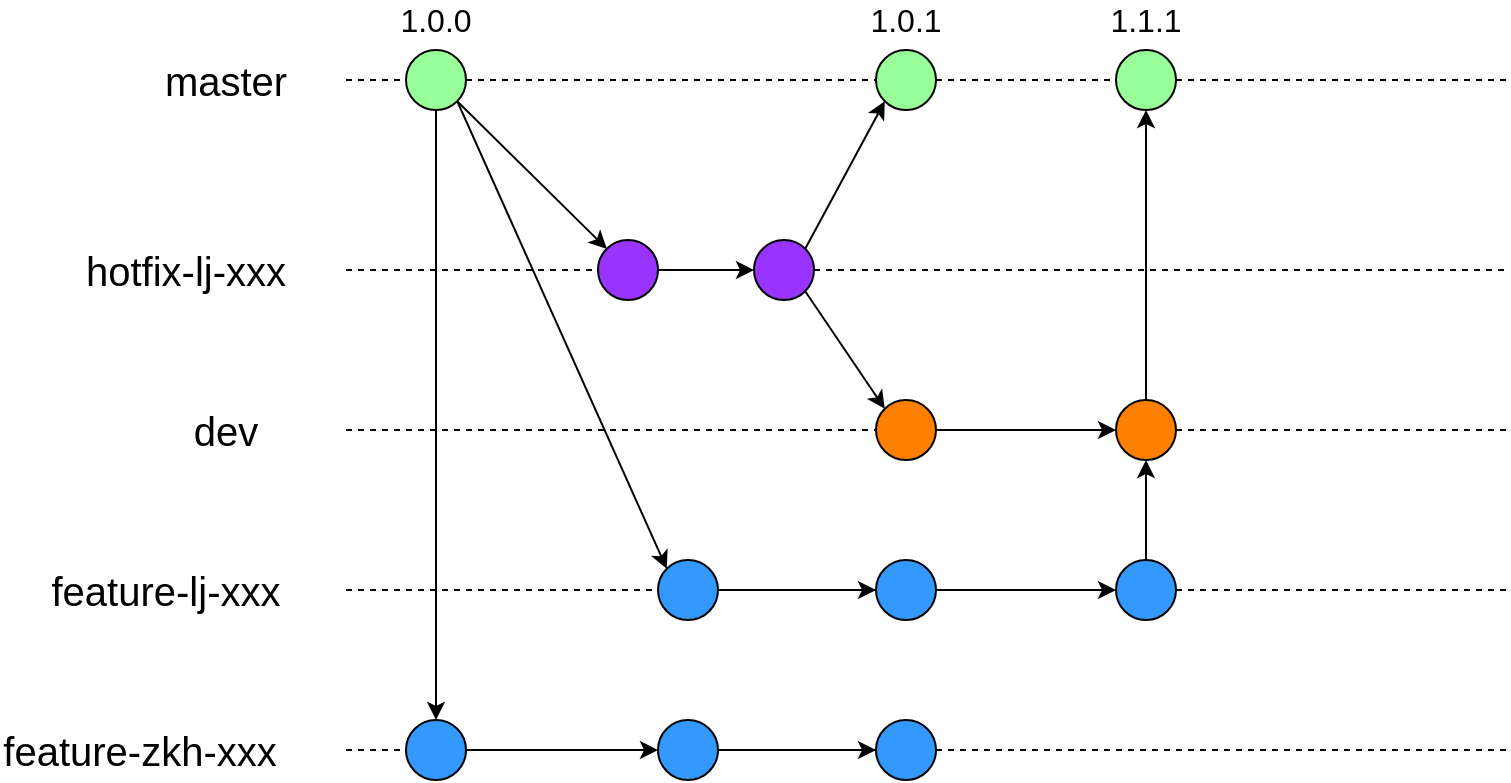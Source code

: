 <mxfile version="13.8.9-1" type="github">
  <diagram id="vDsj7gB0pOgBq1WQOLaf" name="Page-1">
    <mxGraphModel dx="1422" dy="746" grid="1" gridSize="10" guides="1" tooltips="1" connect="1" arrows="1" fold="1" page="1" pageScale="1" pageWidth="827" pageHeight="1169" math="0" shadow="0">
      <root>
        <mxCell id="0" />
        <mxCell id="1" parent="0" />
        <mxCell id="hbLUMs-cLDC_c3JnMp7D-1" value="master" style="text;html=1;strokeColor=none;fillColor=none;align=center;verticalAlign=middle;whiteSpace=wrap;rounded=0;fontSize=20;" vertex="1" parent="1">
          <mxGeometry x="143" y="80" width="40" height="20" as="geometry" />
        </mxCell>
        <mxCell id="hbLUMs-cLDC_c3JnMp7D-2" value="" style="endArrow=none;dashed=1;html=1;fontSize=20;" edge="1" parent="1" source="hbLUMs-cLDC_c3JnMp7D-14">
          <mxGeometry width="50" height="50" relative="1" as="geometry">
            <mxPoint x="223" y="90" as="sourcePoint" />
            <mxPoint x="803" y="90" as="targetPoint" />
          </mxGeometry>
        </mxCell>
        <mxCell id="hbLUMs-cLDC_c3JnMp7D-3" value="" style="ellipse;whiteSpace=wrap;html=1;fontSize=20;fontColor=#99FF99;fillColor=#99FF99;" vertex="1" parent="1">
          <mxGeometry x="253" y="75" width="30" height="30" as="geometry" />
        </mxCell>
        <mxCell id="hbLUMs-cLDC_c3JnMp7D-4" value="" style="endArrow=none;dashed=1;html=1;fontSize=20;" edge="1" parent="1" target="hbLUMs-cLDC_c3JnMp7D-3">
          <mxGeometry width="50" height="50" relative="1" as="geometry">
            <mxPoint x="223" y="90" as="sourcePoint" />
            <mxPoint x="803" y="90" as="targetPoint" />
          </mxGeometry>
        </mxCell>
        <mxCell id="hbLUMs-cLDC_c3JnMp7D-5" value="1.0.0" style="text;html=1;strokeColor=none;fillColor=none;align=center;verticalAlign=middle;whiteSpace=wrap;rounded=0;fontSize=16;" vertex="1" parent="1">
          <mxGeometry x="248" y="50" width="40" height="20" as="geometry" />
        </mxCell>
        <mxCell id="hbLUMs-cLDC_c3JnMp7D-6" value="dev" style="text;html=1;strokeColor=none;fillColor=none;align=center;verticalAlign=middle;whiteSpace=wrap;rounded=0;fontSize=20;" vertex="1" parent="1">
          <mxGeometry x="143" y="255" width="40" height="20" as="geometry" />
        </mxCell>
        <mxCell id="hbLUMs-cLDC_c3JnMp7D-7" value="" style="endArrow=none;dashed=1;html=1;fontSize=20;" edge="1" parent="1" source="hbLUMs-cLDC_c3JnMp7D-8">
          <mxGeometry width="50" height="50" relative="1" as="geometry">
            <mxPoint x="223" y="265" as="sourcePoint" />
            <mxPoint x="803" y="265" as="targetPoint" />
          </mxGeometry>
        </mxCell>
        <mxCell id="hbLUMs-cLDC_c3JnMp7D-8" value="" style="ellipse;whiteSpace=wrap;html=1;fontSize=20;fontColor=#99FF99;fillColor=#FF8000;" vertex="1" parent="1">
          <mxGeometry x="608" y="250" width="30" height="30" as="geometry" />
        </mxCell>
        <mxCell id="hbLUMs-cLDC_c3JnMp7D-9" value="" style="endArrow=none;dashed=1;html=1;fontSize=20;" edge="1" parent="1" source="hbLUMs-cLDC_c3JnMp7D-46" target="hbLUMs-cLDC_c3JnMp7D-8">
          <mxGeometry width="50" height="50" relative="1" as="geometry">
            <mxPoint x="318" y="265" as="sourcePoint" />
            <mxPoint x="898" y="265" as="targetPoint" />
          </mxGeometry>
        </mxCell>
        <mxCell id="hbLUMs-cLDC_c3JnMp7D-10" value="feature-lj-xxx" style="text;html=1;strokeColor=none;fillColor=none;align=center;verticalAlign=middle;whiteSpace=wrap;rounded=0;fontSize=20;" vertex="1" parent="1">
          <mxGeometry x="63" y="335" width="140" height="20" as="geometry" />
        </mxCell>
        <mxCell id="hbLUMs-cLDC_c3JnMp7D-11" value="" style="endArrow=none;dashed=1;html=1;fontSize=20;" edge="1" parent="1" source="hbLUMs-cLDC_c3JnMp7D-20">
          <mxGeometry width="50" height="50" relative="1" as="geometry">
            <mxPoint x="223" y="345" as="sourcePoint" />
            <mxPoint x="803" y="345" as="targetPoint" />
          </mxGeometry>
        </mxCell>
        <mxCell id="hbLUMs-cLDC_c3JnMp7D-12" value="" style="ellipse;whiteSpace=wrap;html=1;fontSize=20;fontColor=#99FF99;fillColor=#3399FF;" vertex="1" parent="1">
          <mxGeometry x="379" y="330" width="30" height="30" as="geometry" />
        </mxCell>
        <mxCell id="hbLUMs-cLDC_c3JnMp7D-13" value="" style="endArrow=none;dashed=1;html=1;fontSize=20;" edge="1" parent="1" target="hbLUMs-cLDC_c3JnMp7D-12">
          <mxGeometry width="50" height="50" relative="1" as="geometry">
            <mxPoint x="223" y="345" as="sourcePoint" />
            <mxPoint x="803" y="345" as="targetPoint" />
          </mxGeometry>
        </mxCell>
        <mxCell id="hbLUMs-cLDC_c3JnMp7D-14" value="" style="ellipse;whiteSpace=wrap;html=1;fontSize=20;fontColor=#99FF99;fillColor=#99FF99;" vertex="1" parent="1">
          <mxGeometry x="608" y="75" width="30" height="30" as="geometry" />
        </mxCell>
        <mxCell id="hbLUMs-cLDC_c3JnMp7D-15" value="" style="endArrow=none;dashed=1;html=1;fontSize=20;" edge="1" parent="1" source="hbLUMs-cLDC_c3JnMp7D-42" target="hbLUMs-cLDC_c3JnMp7D-14">
          <mxGeometry width="50" height="50" relative="1" as="geometry">
            <mxPoint x="378" y="90" as="sourcePoint" />
            <mxPoint x="898" y="90" as="targetPoint" />
          </mxGeometry>
        </mxCell>
        <mxCell id="hbLUMs-cLDC_c3JnMp7D-16" value="1.1.1" style="text;html=1;strokeColor=none;fillColor=none;align=center;verticalAlign=middle;whiteSpace=wrap;rounded=0;fontSize=16;" vertex="1" parent="1">
          <mxGeometry x="603" y="50" width="40" height="20" as="geometry" />
        </mxCell>
        <mxCell id="hbLUMs-cLDC_c3JnMp7D-17" value="" style="endArrow=classic;html=1;fontSize=16;fontColor=#000000;exitX=1;exitY=1;exitDx=0;exitDy=0;entryX=0;entryY=0;entryDx=0;entryDy=0;" edge="1" parent="1" source="hbLUMs-cLDC_c3JnMp7D-3" target="hbLUMs-cLDC_c3JnMp7D-12">
          <mxGeometry width="50" height="50" relative="1" as="geometry">
            <mxPoint x="632" y="190" as="sourcePoint" />
            <mxPoint x="682" y="140" as="targetPoint" />
          </mxGeometry>
        </mxCell>
        <mxCell id="hbLUMs-cLDC_c3JnMp7D-18" value="" style="ellipse;whiteSpace=wrap;html=1;fontSize=20;fontColor=#99FF99;fillColor=#3399FF;" vertex="1" parent="1">
          <mxGeometry x="488" y="330" width="30" height="30" as="geometry" />
        </mxCell>
        <mxCell id="hbLUMs-cLDC_c3JnMp7D-19" value="" style="endArrow=none;dashed=1;html=1;fontSize=20;" edge="1" parent="1" source="hbLUMs-cLDC_c3JnMp7D-12" target="hbLUMs-cLDC_c3JnMp7D-18">
          <mxGeometry width="50" height="50" relative="1" as="geometry">
            <mxPoint x="409" y="345" as="sourcePoint" />
            <mxPoint x="929" y="345" as="targetPoint" />
          </mxGeometry>
        </mxCell>
        <mxCell id="hbLUMs-cLDC_c3JnMp7D-20" value="" style="ellipse;whiteSpace=wrap;html=1;fontSize=20;fontColor=#99FF99;fillColor=#3399FF;" vertex="1" parent="1">
          <mxGeometry x="608" y="330" width="30" height="30" as="geometry" />
        </mxCell>
        <mxCell id="hbLUMs-cLDC_c3JnMp7D-21" value="" style="endArrow=none;dashed=1;html=1;fontSize=20;" edge="1" parent="1" source="hbLUMs-cLDC_c3JnMp7D-18" target="hbLUMs-cLDC_c3JnMp7D-20">
          <mxGeometry width="50" height="50" relative="1" as="geometry">
            <mxPoint x="518" y="345" as="sourcePoint" />
            <mxPoint x="968" y="345" as="targetPoint" />
          </mxGeometry>
        </mxCell>
        <mxCell id="hbLUMs-cLDC_c3JnMp7D-22" value="" style="endArrow=classic;html=1;fontSize=16;fontColor=#000000;exitX=1;exitY=0.5;exitDx=0;exitDy=0;entryX=0;entryY=0.5;entryDx=0;entryDy=0;" edge="1" parent="1" source="hbLUMs-cLDC_c3JnMp7D-12" target="hbLUMs-cLDC_c3JnMp7D-18">
          <mxGeometry width="50" height="50" relative="1" as="geometry">
            <mxPoint x="758" y="190" as="sourcePoint" />
            <mxPoint x="808" y="140" as="targetPoint" />
          </mxGeometry>
        </mxCell>
        <mxCell id="hbLUMs-cLDC_c3JnMp7D-23" value="" style="endArrow=classic;html=1;fontSize=16;fontColor=#000000;exitX=1;exitY=0.5;exitDx=0;exitDy=0;entryX=0;entryY=0.5;entryDx=0;entryDy=0;" edge="1" parent="1" source="hbLUMs-cLDC_c3JnMp7D-18" target="hbLUMs-cLDC_c3JnMp7D-20">
          <mxGeometry width="50" height="50" relative="1" as="geometry">
            <mxPoint x="797" y="190" as="sourcePoint" />
            <mxPoint x="847" y="140" as="targetPoint" />
          </mxGeometry>
        </mxCell>
        <mxCell id="hbLUMs-cLDC_c3JnMp7D-24" value="" style="endArrow=classic;html=1;fontSize=16;fontColor=#000000;exitX=0.5;exitY=0;exitDx=0;exitDy=0;entryX=0.5;entryY=1;entryDx=0;entryDy=0;" edge="1" parent="1" source="hbLUMs-cLDC_c3JnMp7D-20" target="hbLUMs-cLDC_c3JnMp7D-8">
          <mxGeometry width="50" height="50" relative="1" as="geometry">
            <mxPoint x="777" y="190" as="sourcePoint" />
            <mxPoint x="827" y="140" as="targetPoint" />
          </mxGeometry>
        </mxCell>
        <mxCell id="hbLUMs-cLDC_c3JnMp7D-25" value="" style="endArrow=classic;html=1;fontSize=16;fontColor=#000000;exitX=0.5;exitY=0;exitDx=0;exitDy=0;entryX=0.5;entryY=1;entryDx=0;entryDy=0;" edge="1" parent="1" source="hbLUMs-cLDC_c3JnMp7D-8" target="hbLUMs-cLDC_c3JnMp7D-14">
          <mxGeometry width="50" height="50" relative="1" as="geometry">
            <mxPoint x="847" y="190" as="sourcePoint" />
            <mxPoint x="897" y="140" as="targetPoint" />
          </mxGeometry>
        </mxCell>
        <mxCell id="hbLUMs-cLDC_c3JnMp7D-26" value="feature-zkh-xxx" style="text;html=1;strokeColor=none;fillColor=none;align=center;verticalAlign=middle;whiteSpace=wrap;rounded=0;fontSize=20;" vertex="1" parent="1">
          <mxGeometry x="50" y="415" width="140" height="20" as="geometry" />
        </mxCell>
        <mxCell id="hbLUMs-cLDC_c3JnMp7D-27" value="" style="endArrow=none;dashed=1;html=1;fontSize=20;" edge="1" parent="1" source="hbLUMs-cLDC_c3JnMp7D-32">
          <mxGeometry width="50" height="50" relative="1" as="geometry">
            <mxPoint x="223" y="425" as="sourcePoint" />
            <mxPoint x="803" y="425" as="targetPoint" />
          </mxGeometry>
        </mxCell>
        <mxCell id="hbLUMs-cLDC_c3JnMp7D-28" value="" style="ellipse;whiteSpace=wrap;html=1;fontSize=20;fontColor=#99FF99;fillColor=#3399FF;" vertex="1" parent="1">
          <mxGeometry x="253" y="410" width="30" height="30" as="geometry" />
        </mxCell>
        <mxCell id="hbLUMs-cLDC_c3JnMp7D-29" value="" style="endArrow=none;dashed=1;html=1;fontSize=20;" edge="1" parent="1" target="hbLUMs-cLDC_c3JnMp7D-28">
          <mxGeometry width="50" height="50" relative="1" as="geometry">
            <mxPoint x="223" y="425" as="sourcePoint" />
            <mxPoint x="803" y="425" as="targetPoint" />
          </mxGeometry>
        </mxCell>
        <mxCell id="hbLUMs-cLDC_c3JnMp7D-30" value="" style="ellipse;whiteSpace=wrap;html=1;fontSize=20;fontColor=#99FF99;fillColor=#3399FF;" vertex="1" parent="1">
          <mxGeometry x="379" y="410" width="30" height="30" as="geometry" />
        </mxCell>
        <mxCell id="hbLUMs-cLDC_c3JnMp7D-31" value="" style="endArrow=none;dashed=1;html=1;fontSize=20;" edge="1" parent="1" source="hbLUMs-cLDC_c3JnMp7D-28" target="hbLUMs-cLDC_c3JnMp7D-30">
          <mxGeometry width="50" height="50" relative="1" as="geometry">
            <mxPoint x="283" y="425" as="sourcePoint" />
            <mxPoint x="803" y="425" as="targetPoint" />
          </mxGeometry>
        </mxCell>
        <mxCell id="hbLUMs-cLDC_c3JnMp7D-32" value="" style="ellipse;whiteSpace=wrap;html=1;fontSize=20;fontColor=#99FF99;fillColor=#3399FF;" vertex="1" parent="1">
          <mxGeometry x="488" y="410" width="30" height="30" as="geometry" />
        </mxCell>
        <mxCell id="hbLUMs-cLDC_c3JnMp7D-33" value="" style="endArrow=none;dashed=1;html=1;fontSize=20;" edge="1" parent="1" source="hbLUMs-cLDC_c3JnMp7D-30" target="hbLUMs-cLDC_c3JnMp7D-32">
          <mxGeometry width="50" height="50" relative="1" as="geometry">
            <mxPoint x="409" y="425" as="sourcePoint" />
            <mxPoint x="859" y="425" as="targetPoint" />
          </mxGeometry>
        </mxCell>
        <mxCell id="hbLUMs-cLDC_c3JnMp7D-34" value="" style="endArrow=classic;html=1;fontSize=16;fontColor=#000000;exitX=1;exitY=0.5;exitDx=0;exitDy=0;entryX=0;entryY=0.5;entryDx=0;entryDy=0;" edge="1" parent="1" source="hbLUMs-cLDC_c3JnMp7D-28" target="hbLUMs-cLDC_c3JnMp7D-30">
          <mxGeometry width="50" height="50" relative="1" as="geometry">
            <mxPoint x="632" y="270" as="sourcePoint" />
            <mxPoint x="682" y="220" as="targetPoint" />
          </mxGeometry>
        </mxCell>
        <mxCell id="hbLUMs-cLDC_c3JnMp7D-35" value="" style="endArrow=classic;html=1;fontSize=16;fontColor=#000000;exitX=1;exitY=0.5;exitDx=0;exitDy=0;entryX=0;entryY=0.5;entryDx=0;entryDy=0;" edge="1" parent="1" source="hbLUMs-cLDC_c3JnMp7D-30" target="hbLUMs-cLDC_c3JnMp7D-32">
          <mxGeometry width="50" height="50" relative="1" as="geometry">
            <mxPoint x="688" y="270" as="sourcePoint" />
            <mxPoint x="738" y="220" as="targetPoint" />
          </mxGeometry>
        </mxCell>
        <mxCell id="hbLUMs-cLDC_c3JnMp7D-36" value="" style="endArrow=classic;html=1;fontSize=16;fontColor=#000000;exitX=0.5;exitY=1;exitDx=0;exitDy=0;entryX=0.5;entryY=0;entryDx=0;entryDy=0;" edge="1" parent="1" source="hbLUMs-cLDC_c3JnMp7D-3" target="hbLUMs-cLDC_c3JnMp7D-28">
          <mxGeometry width="50" height="50" relative="1" as="geometry">
            <mxPoint x="632" y="190" as="sourcePoint" />
            <mxPoint x="682" y="140" as="targetPoint" />
          </mxGeometry>
        </mxCell>
        <mxCell id="hbLUMs-cLDC_c3JnMp7D-37" value="hotfix-lj-xxx" style="text;html=1;strokeColor=none;fillColor=none;align=center;verticalAlign=middle;whiteSpace=wrap;rounded=0;fontSize=20;" vertex="1" parent="1">
          <mxGeometry x="83" y="175" width="120" height="20" as="geometry" />
        </mxCell>
        <mxCell id="hbLUMs-cLDC_c3JnMp7D-38" value="" style="endArrow=none;dashed=1;html=1;fontSize=20;" edge="1" parent="1" source="hbLUMs-cLDC_c3JnMp7D-39">
          <mxGeometry width="50" height="50" relative="1" as="geometry">
            <mxPoint x="223" y="185" as="sourcePoint" />
            <mxPoint x="803" y="185" as="targetPoint" />
          </mxGeometry>
        </mxCell>
        <mxCell id="hbLUMs-cLDC_c3JnMp7D-39" value="" style="ellipse;whiteSpace=wrap;html=1;fontSize=20;fontColor=#99FF99;fillColor=#9933FF;" vertex="1" parent="1">
          <mxGeometry x="427" y="170" width="30" height="30" as="geometry" />
        </mxCell>
        <mxCell id="hbLUMs-cLDC_c3JnMp7D-40" value="" style="endArrow=none;dashed=1;html=1;fontSize=20;" edge="1" parent="1" source="hbLUMs-cLDC_c3JnMp7D-50" target="hbLUMs-cLDC_c3JnMp7D-39">
          <mxGeometry width="50" height="50" relative="1" as="geometry">
            <mxPoint x="223" y="185" as="sourcePoint" />
            <mxPoint x="803" y="185" as="targetPoint" />
          </mxGeometry>
        </mxCell>
        <mxCell id="hbLUMs-cLDC_c3JnMp7D-41" value="" style="endArrow=classic;html=1;fontSize=16;fontColor=#000000;exitX=1;exitY=1;exitDx=0;exitDy=0;entryX=0;entryY=0;entryDx=0;entryDy=0;" edge="1" parent="1" source="hbLUMs-cLDC_c3JnMp7D-3" target="hbLUMs-cLDC_c3JnMp7D-50">
          <mxGeometry width="50" height="50" relative="1" as="geometry">
            <mxPoint x="623" y="170" as="sourcePoint" />
            <mxPoint x="383" y="140" as="targetPoint" />
          </mxGeometry>
        </mxCell>
        <mxCell id="hbLUMs-cLDC_c3JnMp7D-42" value="" style="ellipse;whiteSpace=wrap;html=1;fontSize=20;fontColor=#99FF99;fillColor=#99FF99;" vertex="1" parent="1">
          <mxGeometry x="488" y="75" width="30" height="30" as="geometry" />
        </mxCell>
        <mxCell id="hbLUMs-cLDC_c3JnMp7D-43" value="" style="endArrow=none;dashed=1;html=1;fontSize=20;" edge="1" parent="1" source="hbLUMs-cLDC_c3JnMp7D-3" target="hbLUMs-cLDC_c3JnMp7D-42">
          <mxGeometry width="50" height="50" relative="1" as="geometry">
            <mxPoint x="283" y="90" as="sourcePoint" />
            <mxPoint x="463" y="90" as="targetPoint" />
          </mxGeometry>
        </mxCell>
        <mxCell id="hbLUMs-cLDC_c3JnMp7D-44" value="1.0.1" style="text;html=1;strokeColor=none;fillColor=none;align=center;verticalAlign=middle;whiteSpace=wrap;rounded=0;fontSize=16;" vertex="1" parent="1">
          <mxGeometry x="483" y="50" width="40" height="20" as="geometry" />
        </mxCell>
        <mxCell id="hbLUMs-cLDC_c3JnMp7D-45" value="" style="endArrow=classic;html=1;fontSize=16;fontColor=#000000;exitX=1;exitY=0;exitDx=0;exitDy=0;entryX=0;entryY=1;entryDx=0;entryDy=0;" edge="1" parent="1" source="hbLUMs-cLDC_c3JnMp7D-39" target="hbLUMs-cLDC_c3JnMp7D-42">
          <mxGeometry width="50" height="50" relative="1" as="geometry">
            <mxPoint x="679" y="170" as="sourcePoint" />
            <mxPoint x="729" y="120" as="targetPoint" />
          </mxGeometry>
        </mxCell>
        <mxCell id="hbLUMs-cLDC_c3JnMp7D-46" value="" style="ellipse;whiteSpace=wrap;html=1;fontSize=20;fontColor=#99FF99;fillColor=#FF8000;" vertex="1" parent="1">
          <mxGeometry x="488" y="250" width="30" height="30" as="geometry" />
        </mxCell>
        <mxCell id="hbLUMs-cLDC_c3JnMp7D-47" value="" style="endArrow=none;dashed=1;html=1;fontSize=20;" edge="1" parent="1" target="hbLUMs-cLDC_c3JnMp7D-46">
          <mxGeometry width="50" height="50" relative="1" as="geometry">
            <mxPoint x="223" y="265" as="sourcePoint" />
            <mxPoint x="463" y="265" as="targetPoint" />
          </mxGeometry>
        </mxCell>
        <mxCell id="hbLUMs-cLDC_c3JnMp7D-48" value="" style="endArrow=classic;html=1;fontSize=16;fontColor=#000000;exitX=1;exitY=1;exitDx=0;exitDy=0;entryX=0;entryY=0;entryDx=0;entryDy=0;" edge="1" parent="1" source="hbLUMs-cLDC_c3JnMp7D-39" target="hbLUMs-cLDC_c3JnMp7D-46">
          <mxGeometry width="50" height="50" relative="1" as="geometry">
            <mxPoint x="679" y="170" as="sourcePoint" />
            <mxPoint x="729" y="120" as="targetPoint" />
          </mxGeometry>
        </mxCell>
        <mxCell id="hbLUMs-cLDC_c3JnMp7D-49" value="" style="endArrow=classic;html=1;fontSize=16;fontColor=#000000;exitX=1;exitY=0.5;exitDx=0;exitDy=0;entryX=0;entryY=0.5;entryDx=0;entryDy=0;" edge="1" parent="1" source="hbLUMs-cLDC_c3JnMp7D-46" target="hbLUMs-cLDC_c3JnMp7D-8">
          <mxGeometry width="50" height="50" relative="1" as="geometry">
            <mxPoint x="718" y="170" as="sourcePoint" />
            <mxPoint x="768" y="120" as="targetPoint" />
          </mxGeometry>
        </mxCell>
        <mxCell id="hbLUMs-cLDC_c3JnMp7D-50" value="" style="ellipse;whiteSpace=wrap;html=1;fontSize=20;fontColor=#99FF99;fillColor=#9933FF;" vertex="1" parent="1">
          <mxGeometry x="349" y="170" width="30" height="30" as="geometry" />
        </mxCell>
        <mxCell id="hbLUMs-cLDC_c3JnMp7D-51" value="" style="endArrow=none;dashed=1;html=1;fontSize=20;" edge="1" parent="1" target="hbLUMs-cLDC_c3JnMp7D-50">
          <mxGeometry width="50" height="50" relative="1" as="geometry">
            <mxPoint x="223" y="185" as="sourcePoint" />
            <mxPoint x="427" y="185" as="targetPoint" />
          </mxGeometry>
        </mxCell>
        <mxCell id="hbLUMs-cLDC_c3JnMp7D-52" value="" style="endArrow=classic;html=1;fontSize=16;fontColor=#000000;exitX=1;exitY=0.5;exitDx=0;exitDy=0;entryX=0;entryY=0.5;entryDx=0;entryDy=0;" edge="1" parent="1" source="hbLUMs-cLDC_c3JnMp7D-50" target="hbLUMs-cLDC_c3JnMp7D-39">
          <mxGeometry width="50" height="50" relative="1" as="geometry">
            <mxPoint x="586" y="390" as="sourcePoint" />
            <mxPoint x="636" y="340" as="targetPoint" />
          </mxGeometry>
        </mxCell>
      </root>
    </mxGraphModel>
  </diagram>
</mxfile>
